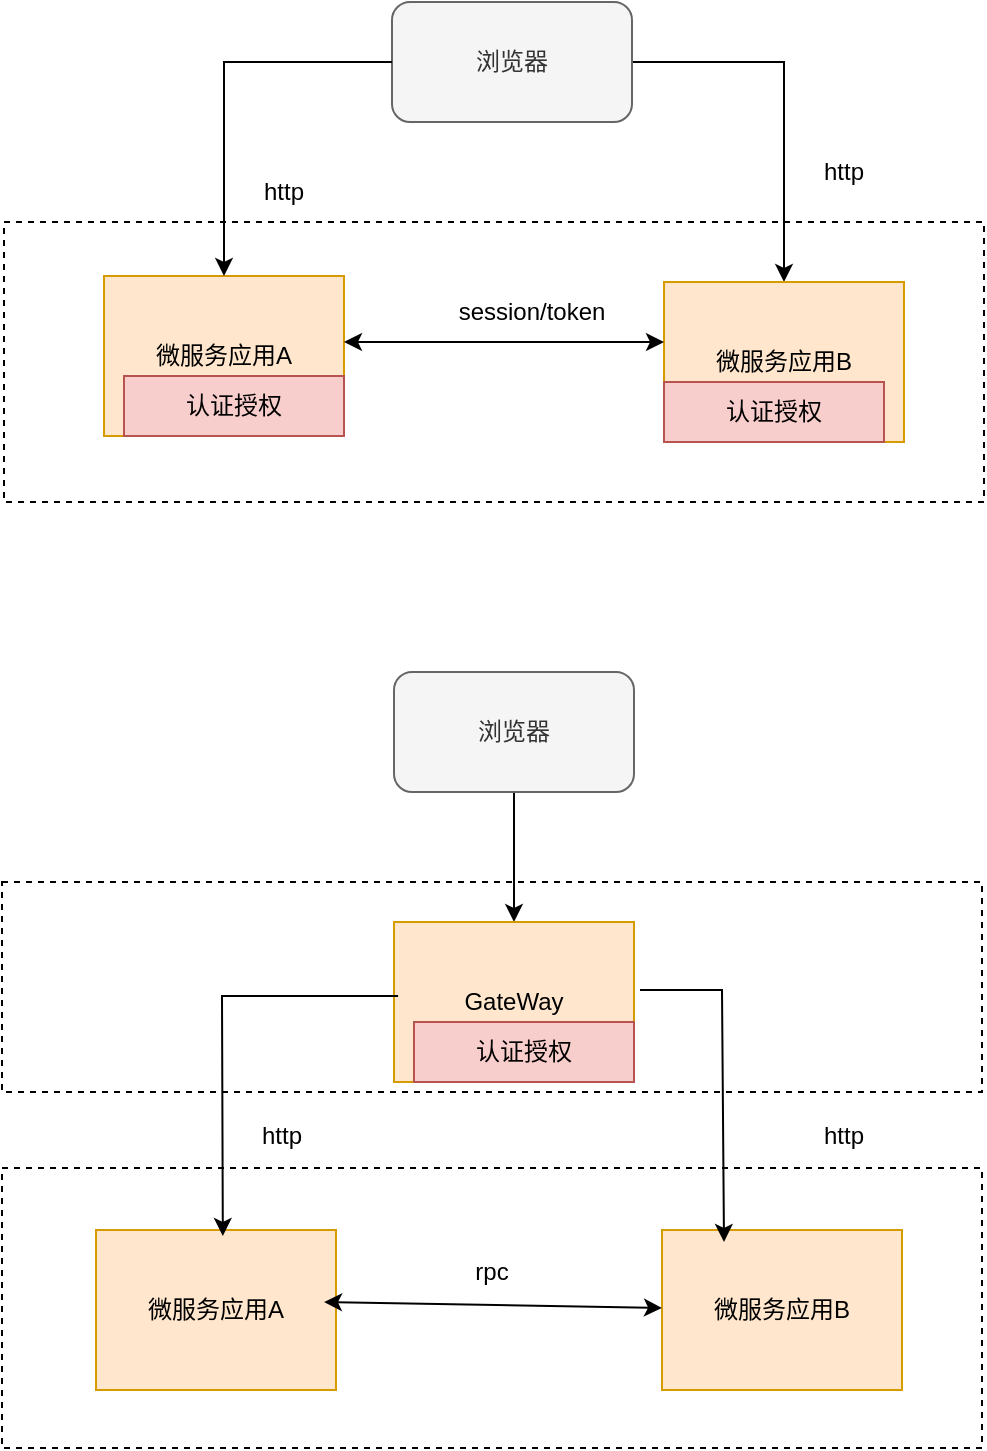 <mxfile version="21.3.7" type="github">
  <diagram name="第 1 页" id="exma7JkuY5qbUYQ8rMZK">
    <mxGraphModel dx="930" dy="801" grid="1" gridSize="10" guides="1" tooltips="1" connect="1" arrows="1" fold="1" page="1" pageScale="1" pageWidth="827" pageHeight="1169" math="0" shadow="0">
      <root>
        <mxCell id="0" />
        <mxCell id="1" parent="0" />
        <mxCell id="RrpplTIx3kTd8ZDuwtf0-23" value="" style="rounded=0;whiteSpace=wrap;html=1;dashed=1;" vertex="1" parent="1">
          <mxGeometry x="169" y="630" width="490" height="105" as="geometry" />
        </mxCell>
        <mxCell id="RrpplTIx3kTd8ZDuwtf0-2" value="" style="rounded=0;whiteSpace=wrap;html=1;dashed=1;" vertex="1" parent="1">
          <mxGeometry x="170" y="300" width="490" height="140" as="geometry" />
        </mxCell>
        <mxCell id="RrpplTIx3kTd8ZDuwtf0-6" value="" style="edgeStyle=orthogonalEdgeStyle;rounded=0;orthogonalLoop=1;jettySize=auto;html=1;" edge="1" parent="1" source="RrpplTIx3kTd8ZDuwtf0-1" target="RrpplTIx3kTd8ZDuwtf0-4">
          <mxGeometry relative="1" as="geometry" />
        </mxCell>
        <mxCell id="RrpplTIx3kTd8ZDuwtf0-1" value="浏览器" style="rounded=1;whiteSpace=wrap;html=1;fillColor=#f5f5f5;fontColor=#333333;strokeColor=#666666;" vertex="1" parent="1">
          <mxGeometry x="364" y="190" width="120" height="60" as="geometry" />
        </mxCell>
        <mxCell id="RrpplTIx3kTd8ZDuwtf0-3" value="微服务应用A" style="rounded=0;whiteSpace=wrap;html=1;fillColor=#ffe6cc;strokeColor=#d79b00;" vertex="1" parent="1">
          <mxGeometry x="220" y="327" width="120" height="80" as="geometry" />
        </mxCell>
        <mxCell id="RrpplTIx3kTd8ZDuwtf0-4" value="微服务应用B" style="rounded=0;whiteSpace=wrap;html=1;fillColor=#ffe6cc;strokeColor=#d79b00;" vertex="1" parent="1">
          <mxGeometry x="500" y="330" width="120" height="80" as="geometry" />
        </mxCell>
        <mxCell id="RrpplTIx3kTd8ZDuwtf0-5" value="" style="endArrow=classic;html=1;rounded=0;entryX=0.5;entryY=0;entryDx=0;entryDy=0;exitX=0;exitY=0.5;exitDx=0;exitDy=0;" edge="1" parent="1" source="RrpplTIx3kTd8ZDuwtf0-1" target="RrpplTIx3kTd8ZDuwtf0-3">
          <mxGeometry width="50" height="50" relative="1" as="geometry">
            <mxPoint x="390" y="450" as="sourcePoint" />
            <mxPoint x="440" y="400" as="targetPoint" />
            <Array as="points">
              <mxPoint x="280" y="220" />
            </Array>
          </mxGeometry>
        </mxCell>
        <mxCell id="RrpplTIx3kTd8ZDuwtf0-7" value="http" style="text;html=1;strokeColor=none;fillColor=none;align=center;verticalAlign=middle;whiteSpace=wrap;rounded=0;" vertex="1" parent="1">
          <mxGeometry x="280" y="270" width="60" height="30" as="geometry" />
        </mxCell>
        <mxCell id="RrpplTIx3kTd8ZDuwtf0-8" value="http" style="text;html=1;strokeColor=none;fillColor=none;align=center;verticalAlign=middle;whiteSpace=wrap;rounded=0;" vertex="1" parent="1">
          <mxGeometry x="560" y="260" width="60" height="30" as="geometry" />
        </mxCell>
        <mxCell id="RrpplTIx3kTd8ZDuwtf0-9" value="认证授权" style="rounded=0;whiteSpace=wrap;html=1;fillColor=#f8cecc;strokeColor=#b85450;" vertex="1" parent="1">
          <mxGeometry x="230" y="377" width="110" height="30" as="geometry" />
        </mxCell>
        <mxCell id="RrpplTIx3kTd8ZDuwtf0-10" value="认证授权" style="rounded=0;whiteSpace=wrap;html=1;fillColor=#f8cecc;strokeColor=#b85450;" vertex="1" parent="1">
          <mxGeometry x="500" y="380" width="110" height="30" as="geometry" />
        </mxCell>
        <mxCell id="RrpplTIx3kTd8ZDuwtf0-11" value="" style="rounded=0;whiteSpace=wrap;html=1;dashed=1;" vertex="1" parent="1">
          <mxGeometry x="169" y="773" width="490" height="140" as="geometry" />
        </mxCell>
        <mxCell id="RrpplTIx3kTd8ZDuwtf0-27" value="" style="edgeStyle=orthogonalEdgeStyle;rounded=0;orthogonalLoop=1;jettySize=auto;html=1;" edge="1" parent="1" source="RrpplTIx3kTd8ZDuwtf0-13" target="RrpplTIx3kTd8ZDuwtf0-30">
          <mxGeometry relative="1" as="geometry" />
        </mxCell>
        <mxCell id="RrpplTIx3kTd8ZDuwtf0-13" value="浏览器" style="rounded=1;whiteSpace=wrap;html=1;fillColor=#f5f5f5;fontColor=#333333;strokeColor=#666666;" vertex="1" parent="1">
          <mxGeometry x="365" y="525" width="120" height="60" as="geometry" />
        </mxCell>
        <mxCell id="RrpplTIx3kTd8ZDuwtf0-14" value="微服务应用A" style="rounded=0;whiteSpace=wrap;html=1;fillColor=#ffe6cc;strokeColor=#d79b00;" vertex="1" parent="1">
          <mxGeometry x="216" y="804" width="120" height="80" as="geometry" />
        </mxCell>
        <mxCell id="RrpplTIx3kTd8ZDuwtf0-15" value="微服务应用B" style="rounded=0;whiteSpace=wrap;html=1;fillColor=#ffe6cc;strokeColor=#d79b00;" vertex="1" parent="1">
          <mxGeometry x="499" y="804" width="120" height="80" as="geometry" />
        </mxCell>
        <mxCell id="RrpplTIx3kTd8ZDuwtf0-17" value="http" style="text;html=1;strokeColor=none;fillColor=none;align=center;verticalAlign=middle;whiteSpace=wrap;rounded=0;" vertex="1" parent="1">
          <mxGeometry x="279" y="742" width="60" height="30" as="geometry" />
        </mxCell>
        <mxCell id="RrpplTIx3kTd8ZDuwtf0-18" value="http" style="text;html=1;strokeColor=none;fillColor=none;align=center;verticalAlign=middle;whiteSpace=wrap;rounded=0;" vertex="1" parent="1">
          <mxGeometry x="560" y="742" width="60" height="30" as="geometry" />
        </mxCell>
        <mxCell id="RrpplTIx3kTd8ZDuwtf0-30" value="GateWay" style="rounded=0;whiteSpace=wrap;html=1;fillColor=#ffe6cc;strokeColor=#d79b00;" vertex="1" parent="1">
          <mxGeometry x="365" y="650" width="120" height="80" as="geometry" />
        </mxCell>
        <mxCell id="RrpplTIx3kTd8ZDuwtf0-19" value="认证授权" style="rounded=0;whiteSpace=wrap;html=1;fillColor=#f8cecc;strokeColor=#b85450;" vertex="1" parent="1">
          <mxGeometry x="375" y="700" width="110" height="30" as="geometry" />
        </mxCell>
        <mxCell id="RrpplTIx3kTd8ZDuwtf0-21" value="" style="endArrow=classic;startArrow=classic;html=1;rounded=0;" edge="1" parent="1">
          <mxGeometry width="50" height="50" relative="1" as="geometry">
            <mxPoint x="340" y="360" as="sourcePoint" />
            <mxPoint x="500" y="360" as="targetPoint" />
          </mxGeometry>
        </mxCell>
        <mxCell id="RrpplTIx3kTd8ZDuwtf0-22" value="session/token" style="text;html=1;strokeColor=none;fillColor=none;align=center;verticalAlign=middle;whiteSpace=wrap;rounded=0;" vertex="1" parent="1">
          <mxGeometry x="404" y="330" width="60" height="30" as="geometry" />
        </mxCell>
        <mxCell id="RrpplTIx3kTd8ZDuwtf0-24" value="" style="endArrow=classic;startArrow=classic;html=1;rounded=0;" edge="1" parent="1">
          <mxGeometry width="50" height="50" relative="1" as="geometry">
            <mxPoint x="330" y="840" as="sourcePoint" />
            <mxPoint x="499" y="842.952" as="targetPoint" />
          </mxGeometry>
        </mxCell>
        <mxCell id="RrpplTIx3kTd8ZDuwtf0-25" value="rpc" style="text;html=1;strokeColor=none;fillColor=none;align=center;verticalAlign=middle;whiteSpace=wrap;rounded=0;" vertex="1" parent="1">
          <mxGeometry x="384" y="810" width="60" height="30" as="geometry" />
        </mxCell>
        <mxCell id="RrpplTIx3kTd8ZDuwtf0-28" value="" style="endArrow=classic;html=1;rounded=0;exitX=0.017;exitY=0.425;exitDx=0;exitDy=0;exitPerimeter=0;" edge="1" parent="1">
          <mxGeometry width="50" height="50" relative="1" as="geometry">
            <mxPoint x="367.04" y="687" as="sourcePoint" />
            <mxPoint x="279.415" y="807" as="targetPoint" />
            <Array as="points">
              <mxPoint x="279" y="687" />
            </Array>
          </mxGeometry>
        </mxCell>
        <mxCell id="RrpplTIx3kTd8ZDuwtf0-29" value="" style="endArrow=classic;html=1;rounded=0;exitX=1.025;exitY=0.35;exitDx=0;exitDy=0;exitPerimeter=0;" edge="1" parent="1">
          <mxGeometry width="50" height="50" relative="1" as="geometry">
            <mxPoint x="488" y="684" as="sourcePoint" />
            <mxPoint x="530" y="810" as="targetPoint" />
            <Array as="points">
              <mxPoint x="529" y="684" />
            </Array>
          </mxGeometry>
        </mxCell>
      </root>
    </mxGraphModel>
  </diagram>
</mxfile>
